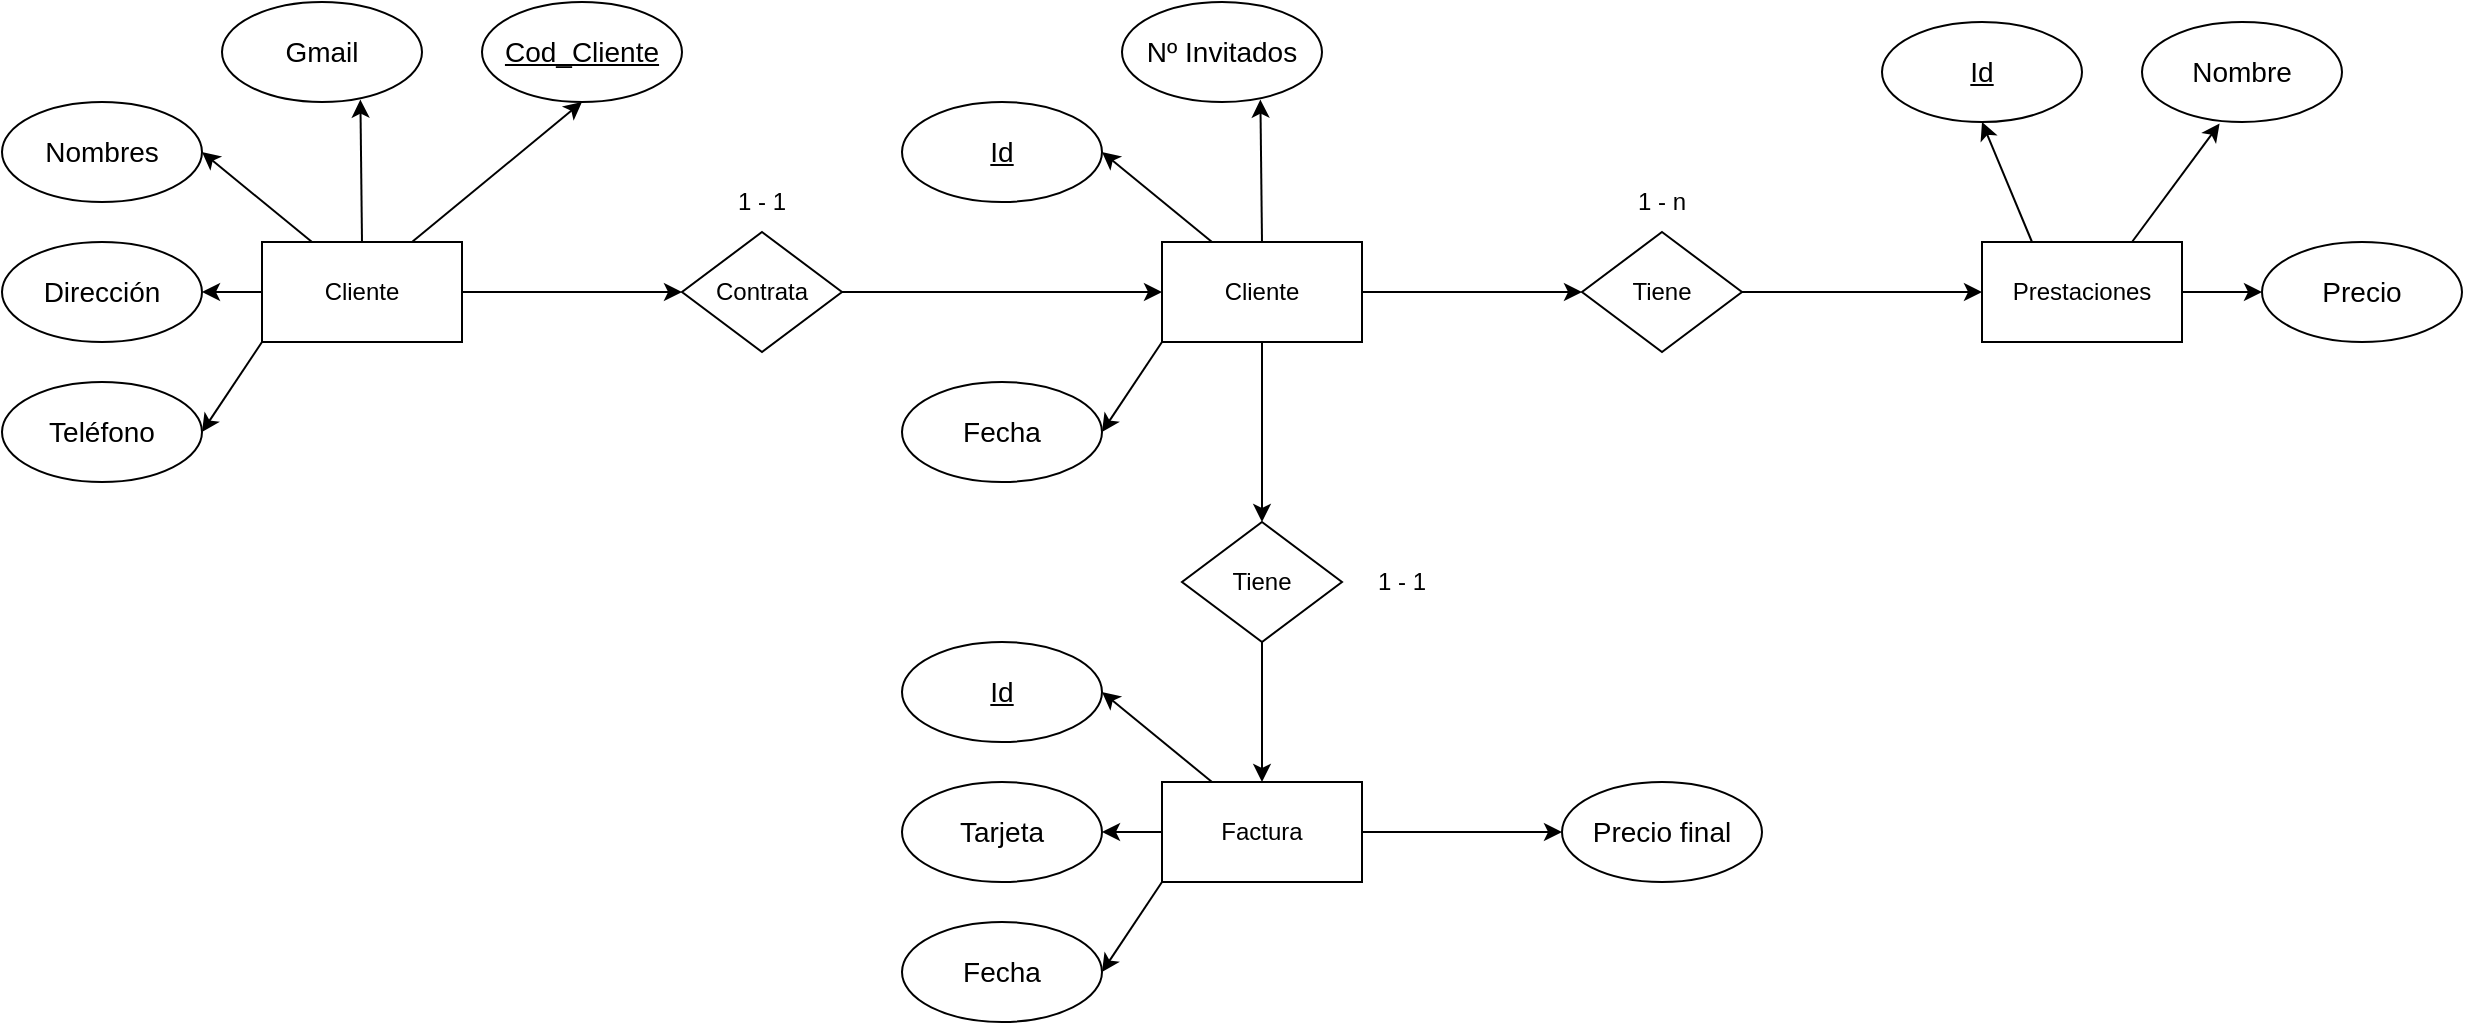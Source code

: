 <mxfile version="22.1.18" type="device">
  <diagram name="Página-1" id="WUtLEwDQs8kKweaMFx0q">
    <mxGraphModel dx="1736" dy="2076" grid="1" gridSize="10" guides="1" tooltips="1" connect="1" arrows="1" fold="1" page="1" pageScale="1" pageWidth="827" pageHeight="1169" math="0" shadow="0">
      <root>
        <mxCell id="0" />
        <mxCell id="1" parent="0" />
        <mxCell id="2ocR5Ox1EHUK39Uekanz-1" value="&lt;font style=&quot;font-size: 14px;&quot;&gt;Nombres&lt;/font&gt;" style="ellipse;whiteSpace=wrap;html=1;" vertex="1" parent="1">
          <mxGeometry x="210" y="170" width="100" height="50" as="geometry" />
        </mxCell>
        <mxCell id="2ocR5Ox1EHUK39Uekanz-10" style="rounded=0;orthogonalLoop=1;jettySize=auto;html=1;exitX=0.25;exitY=0;exitDx=0;exitDy=0;entryX=1;entryY=0.5;entryDx=0;entryDy=0;" edge="1" parent="1" source="2ocR5Ox1EHUK39Uekanz-2" target="2ocR5Ox1EHUK39Uekanz-1">
          <mxGeometry relative="1" as="geometry" />
        </mxCell>
        <mxCell id="2ocR5Ox1EHUK39Uekanz-12" style="rounded=0;orthogonalLoop=1;jettySize=auto;html=1;exitX=0.75;exitY=0;exitDx=0;exitDy=0;entryX=0.5;entryY=1;entryDx=0;entryDy=0;" edge="1" parent="1" source="2ocR5Ox1EHUK39Uekanz-2" target="2ocR5Ox1EHUK39Uekanz-5">
          <mxGeometry relative="1" as="geometry" />
        </mxCell>
        <mxCell id="2ocR5Ox1EHUK39Uekanz-13" value="" style="rounded=0;orthogonalLoop=1;jettySize=auto;html=1;" edge="1" parent="1" source="2ocR5Ox1EHUK39Uekanz-2" target="2ocR5Ox1EHUK39Uekanz-8">
          <mxGeometry relative="1" as="geometry" />
        </mxCell>
        <mxCell id="2ocR5Ox1EHUK39Uekanz-14" style="rounded=0;orthogonalLoop=1;jettySize=auto;html=1;exitX=0;exitY=1;exitDx=0;exitDy=0;entryX=1;entryY=0.5;entryDx=0;entryDy=0;" edge="1" parent="1" source="2ocR5Ox1EHUK39Uekanz-2" target="2ocR5Ox1EHUK39Uekanz-7">
          <mxGeometry relative="1" as="geometry" />
        </mxCell>
        <mxCell id="2ocR5Ox1EHUK39Uekanz-18" value="" style="rounded=0;orthogonalLoop=1;jettySize=auto;html=1;" edge="1" parent="1" source="2ocR5Ox1EHUK39Uekanz-2" target="2ocR5Ox1EHUK39Uekanz-16">
          <mxGeometry relative="1" as="geometry" />
        </mxCell>
        <mxCell id="2ocR5Ox1EHUK39Uekanz-2" value="Cliente" style="rounded=0;whiteSpace=wrap;html=1;" vertex="1" parent="1">
          <mxGeometry x="340" y="240" width="100" height="50" as="geometry" />
        </mxCell>
        <mxCell id="2ocR5Ox1EHUK39Uekanz-5" value="&lt;font style=&quot;font-size: 14px;&quot;&gt;Cod_Cliente&lt;/font&gt;" style="ellipse;whiteSpace=wrap;html=1;fontStyle=4" vertex="1" parent="1">
          <mxGeometry x="450" y="120" width="100" height="50" as="geometry" />
        </mxCell>
        <mxCell id="2ocR5Ox1EHUK39Uekanz-6" value="&lt;font style=&quot;font-size: 14px;&quot;&gt;Gmail&lt;/font&gt;" style="ellipse;whiteSpace=wrap;html=1;" vertex="1" parent="1">
          <mxGeometry x="320" y="120" width="100" height="50" as="geometry" />
        </mxCell>
        <mxCell id="2ocR5Ox1EHUK39Uekanz-7" value="&lt;font style=&quot;font-size: 14px;&quot;&gt;Teléfono&lt;/font&gt;" style="ellipse;whiteSpace=wrap;html=1;" vertex="1" parent="1">
          <mxGeometry x="210" y="310" width="100" height="50" as="geometry" />
        </mxCell>
        <mxCell id="2ocR5Ox1EHUK39Uekanz-8" value="&lt;font style=&quot;font-size: 14px;&quot;&gt;Dirección&lt;/font&gt;" style="ellipse;whiteSpace=wrap;html=1;" vertex="1" parent="1">
          <mxGeometry x="210" y="240" width="100" height="50" as="geometry" />
        </mxCell>
        <mxCell id="2ocR5Ox1EHUK39Uekanz-15" style="rounded=0;orthogonalLoop=1;jettySize=auto;html=1;exitX=0.5;exitY=0;exitDx=0;exitDy=0;entryX=0.692;entryY=0.976;entryDx=0;entryDy=0;entryPerimeter=0;" edge="1" parent="1" source="2ocR5Ox1EHUK39Uekanz-2" target="2ocR5Ox1EHUK39Uekanz-6">
          <mxGeometry relative="1" as="geometry" />
        </mxCell>
        <mxCell id="2ocR5Ox1EHUK39Uekanz-20" value="" style="group" vertex="1" connectable="0" parent="1">
          <mxGeometry x="550" y="205" width="80" height="90" as="geometry" />
        </mxCell>
        <mxCell id="2ocR5Ox1EHUK39Uekanz-16" value="Contrata" style="rhombus;whiteSpace=wrap;html=1;" vertex="1" parent="2ocR5Ox1EHUK39Uekanz-20">
          <mxGeometry y="30" width="80" height="60" as="geometry" />
        </mxCell>
        <mxCell id="2ocR5Ox1EHUK39Uekanz-19" value="1 - 1" style="text;html=1;strokeColor=none;fillColor=none;align=center;verticalAlign=middle;whiteSpace=wrap;rounded=0;" vertex="1" parent="2ocR5Ox1EHUK39Uekanz-20">
          <mxGeometry x="10" width="60" height="30" as="geometry" />
        </mxCell>
        <mxCell id="2ocR5Ox1EHUK39Uekanz-17" style="edgeStyle=orthogonalEdgeStyle;rounded=0;orthogonalLoop=1;jettySize=auto;html=1;exitX=0.5;exitY=1;exitDx=0;exitDy=0;" edge="1" parent="2ocR5Ox1EHUK39Uekanz-20" source="2ocR5Ox1EHUK39Uekanz-16" target="2ocR5Ox1EHUK39Uekanz-16">
          <mxGeometry relative="1" as="geometry" />
        </mxCell>
        <mxCell id="2ocR5Ox1EHUK39Uekanz-21" value="&lt;font style=&quot;font-size: 14px;&quot;&gt;Id&lt;/font&gt;" style="ellipse;whiteSpace=wrap;html=1;fontStyle=4" vertex="1" parent="1">
          <mxGeometry x="660" y="170" width="100" height="50" as="geometry" />
        </mxCell>
        <mxCell id="2ocR5Ox1EHUK39Uekanz-22" style="rounded=0;orthogonalLoop=1;jettySize=auto;html=1;exitX=0.25;exitY=0;exitDx=0;exitDy=0;entryX=1;entryY=0.5;entryDx=0;entryDy=0;" edge="1" parent="1" source="2ocR5Ox1EHUK39Uekanz-27" target="2ocR5Ox1EHUK39Uekanz-21">
          <mxGeometry relative="1" as="geometry" />
        </mxCell>
        <mxCell id="2ocR5Ox1EHUK39Uekanz-25" style="rounded=0;orthogonalLoop=1;jettySize=auto;html=1;exitX=0;exitY=1;exitDx=0;exitDy=0;entryX=1;entryY=0.5;entryDx=0;entryDy=0;" edge="1" parent="1" source="2ocR5Ox1EHUK39Uekanz-27" target="2ocR5Ox1EHUK39Uekanz-30">
          <mxGeometry relative="1" as="geometry" />
        </mxCell>
        <mxCell id="2ocR5Ox1EHUK39Uekanz-26" value="" style="edgeStyle=orthogonalEdgeStyle;rounded=0;orthogonalLoop=1;jettySize=auto;html=1;" edge="1" parent="1" source="2ocR5Ox1EHUK39Uekanz-27" target="2ocR5Ox1EHUK39Uekanz-34">
          <mxGeometry relative="1" as="geometry" />
        </mxCell>
        <mxCell id="2ocR5Ox1EHUK39Uekanz-64" style="edgeStyle=none;rounded=0;orthogonalLoop=1;jettySize=auto;html=1;" edge="1" parent="1" source="2ocR5Ox1EHUK39Uekanz-27" target="2ocR5Ox1EHUK39Uekanz-59">
          <mxGeometry relative="1" as="geometry" />
        </mxCell>
        <mxCell id="2ocR5Ox1EHUK39Uekanz-27" value="Cliente" style="rounded=0;whiteSpace=wrap;html=1;" vertex="1" parent="1">
          <mxGeometry x="790" y="240" width="100" height="50" as="geometry" />
        </mxCell>
        <mxCell id="2ocR5Ox1EHUK39Uekanz-29" value="&lt;font style=&quot;font-size: 14px;&quot;&gt;Nº Invitados&lt;/font&gt;" style="ellipse;whiteSpace=wrap;html=1;" vertex="1" parent="1">
          <mxGeometry x="770" y="120" width="100" height="50" as="geometry" />
        </mxCell>
        <mxCell id="2ocR5Ox1EHUK39Uekanz-30" value="&lt;font style=&quot;font-size: 14px;&quot;&gt;Fecha&lt;/font&gt;" style="ellipse;whiteSpace=wrap;html=1;" vertex="1" parent="1">
          <mxGeometry x="660" y="310" width="100" height="50" as="geometry" />
        </mxCell>
        <mxCell id="2ocR5Ox1EHUK39Uekanz-32" style="rounded=0;orthogonalLoop=1;jettySize=auto;html=1;exitX=0.5;exitY=0;exitDx=0;exitDy=0;entryX=0.692;entryY=0.976;entryDx=0;entryDy=0;entryPerimeter=0;" edge="1" parent="1" source="2ocR5Ox1EHUK39Uekanz-27" target="2ocR5Ox1EHUK39Uekanz-29">
          <mxGeometry relative="1" as="geometry" />
        </mxCell>
        <mxCell id="2ocR5Ox1EHUK39Uekanz-33" value="" style="group" vertex="1" connectable="0" parent="1">
          <mxGeometry x="1000" y="205" width="80" height="90" as="geometry" />
        </mxCell>
        <mxCell id="2ocR5Ox1EHUK39Uekanz-34" value="Tiene" style="rhombus;whiteSpace=wrap;html=1;" vertex="1" parent="2ocR5Ox1EHUK39Uekanz-33">
          <mxGeometry y="30" width="80" height="60" as="geometry" />
        </mxCell>
        <mxCell id="2ocR5Ox1EHUK39Uekanz-35" value="1 - n" style="text;html=1;strokeColor=none;fillColor=none;align=center;verticalAlign=middle;whiteSpace=wrap;rounded=0;" vertex="1" parent="2ocR5Ox1EHUK39Uekanz-33">
          <mxGeometry x="10" width="60" height="30" as="geometry" />
        </mxCell>
        <mxCell id="2ocR5Ox1EHUK39Uekanz-36" style="edgeStyle=orthogonalEdgeStyle;rounded=0;orthogonalLoop=1;jettySize=auto;html=1;exitX=0.5;exitY=1;exitDx=0;exitDy=0;" edge="1" parent="2ocR5Ox1EHUK39Uekanz-33" source="2ocR5Ox1EHUK39Uekanz-34" target="2ocR5Ox1EHUK39Uekanz-34">
          <mxGeometry relative="1" as="geometry" />
        </mxCell>
        <mxCell id="2ocR5Ox1EHUK39Uekanz-37" style="edgeStyle=orthogonalEdgeStyle;rounded=0;orthogonalLoop=1;jettySize=auto;html=1;entryX=0;entryY=0.5;entryDx=0;entryDy=0;" edge="1" parent="1" source="2ocR5Ox1EHUK39Uekanz-16" target="2ocR5Ox1EHUK39Uekanz-27">
          <mxGeometry relative="1" as="geometry" />
        </mxCell>
        <mxCell id="2ocR5Ox1EHUK39Uekanz-38" value="&lt;font style=&quot;font-size: 14px;&quot;&gt;Id&lt;/font&gt;" style="ellipse;whiteSpace=wrap;html=1;fontStyle=4" vertex="1" parent="1">
          <mxGeometry x="1150" y="130" width="100" height="50" as="geometry" />
        </mxCell>
        <mxCell id="2ocR5Ox1EHUK39Uekanz-45" value="" style="edgeStyle=orthogonalEdgeStyle;rounded=0;orthogonalLoop=1;jettySize=auto;html=1;" edge="1" parent="1" source="2ocR5Ox1EHUK39Uekanz-41" target="2ocR5Ox1EHUK39Uekanz-43">
          <mxGeometry relative="1" as="geometry" />
        </mxCell>
        <mxCell id="2ocR5Ox1EHUK39Uekanz-48" style="edgeStyle=none;rounded=0;orthogonalLoop=1;jettySize=auto;html=1;exitX=0.25;exitY=0;exitDx=0;exitDy=0;entryX=0.5;entryY=1;entryDx=0;entryDy=0;" edge="1" parent="1" source="2ocR5Ox1EHUK39Uekanz-41" target="2ocR5Ox1EHUK39Uekanz-38">
          <mxGeometry relative="1" as="geometry" />
        </mxCell>
        <mxCell id="2ocR5Ox1EHUK39Uekanz-41" value="Prestaciones" style="rounded=0;whiteSpace=wrap;html=1;" vertex="1" parent="1">
          <mxGeometry x="1200" y="240" width="100" height="50" as="geometry" />
        </mxCell>
        <mxCell id="2ocR5Ox1EHUK39Uekanz-42" value="&lt;font style=&quot;font-size: 14px;&quot;&gt;Nombre&lt;/font&gt;" style="ellipse;whiteSpace=wrap;html=1;" vertex="1" parent="1">
          <mxGeometry x="1280" y="130" width="100" height="50" as="geometry" />
        </mxCell>
        <mxCell id="2ocR5Ox1EHUK39Uekanz-43" value="&lt;font style=&quot;font-size: 14px;&quot;&gt;Precio&lt;/font&gt;" style="ellipse;whiteSpace=wrap;html=1;" vertex="1" parent="1">
          <mxGeometry x="1340" y="240" width="100" height="50" as="geometry" />
        </mxCell>
        <mxCell id="2ocR5Ox1EHUK39Uekanz-46" style="edgeStyle=orthogonalEdgeStyle;rounded=0;orthogonalLoop=1;jettySize=auto;html=1;" edge="1" parent="1" source="2ocR5Ox1EHUK39Uekanz-34" target="2ocR5Ox1EHUK39Uekanz-41">
          <mxGeometry relative="1" as="geometry" />
        </mxCell>
        <mxCell id="2ocR5Ox1EHUK39Uekanz-47" style="edgeStyle=none;rounded=0;orthogonalLoop=1;jettySize=auto;html=1;exitX=0.75;exitY=0;exitDx=0;exitDy=0;entryX=0.388;entryY=1.016;entryDx=0;entryDy=0;entryPerimeter=0;" edge="1" parent="1" source="2ocR5Ox1EHUK39Uekanz-41" target="2ocR5Ox1EHUK39Uekanz-42">
          <mxGeometry relative="1" as="geometry" />
        </mxCell>
        <mxCell id="2ocR5Ox1EHUK39Uekanz-49" value="&lt;font style=&quot;font-size: 14px;&quot;&gt;&lt;u&gt;Id&lt;/u&gt;&lt;/font&gt;" style="ellipse;whiteSpace=wrap;html=1;" vertex="1" parent="1">
          <mxGeometry x="660" y="440" width="100" height="50" as="geometry" />
        </mxCell>
        <mxCell id="2ocR5Ox1EHUK39Uekanz-50" style="rounded=0;orthogonalLoop=1;jettySize=auto;html=1;exitX=0.25;exitY=0;exitDx=0;exitDy=0;entryX=1;entryY=0.5;entryDx=0;entryDy=0;" edge="1" parent="1" source="2ocR5Ox1EHUK39Uekanz-53" target="2ocR5Ox1EHUK39Uekanz-49">
          <mxGeometry relative="1" as="geometry" />
        </mxCell>
        <mxCell id="2ocR5Ox1EHUK39Uekanz-51" value="" style="rounded=0;orthogonalLoop=1;jettySize=auto;html=1;" edge="1" parent="1" source="2ocR5Ox1EHUK39Uekanz-53" target="2ocR5Ox1EHUK39Uekanz-56">
          <mxGeometry relative="1" as="geometry" />
        </mxCell>
        <mxCell id="2ocR5Ox1EHUK39Uekanz-52" style="rounded=0;orthogonalLoop=1;jettySize=auto;html=1;exitX=0;exitY=1;exitDx=0;exitDy=0;entryX=1;entryY=0.5;entryDx=0;entryDy=0;" edge="1" parent="1" source="2ocR5Ox1EHUK39Uekanz-53" target="2ocR5Ox1EHUK39Uekanz-55">
          <mxGeometry relative="1" as="geometry" />
        </mxCell>
        <mxCell id="2ocR5Ox1EHUK39Uekanz-62" style="edgeStyle=none;rounded=0;orthogonalLoop=1;jettySize=auto;html=1;entryX=0;entryY=0.5;entryDx=0;entryDy=0;" edge="1" parent="1" source="2ocR5Ox1EHUK39Uekanz-53" target="2ocR5Ox1EHUK39Uekanz-54">
          <mxGeometry relative="1" as="geometry" />
        </mxCell>
        <mxCell id="2ocR5Ox1EHUK39Uekanz-53" value="Factura" style="rounded=0;whiteSpace=wrap;html=1;" vertex="1" parent="1">
          <mxGeometry x="790" y="510" width="100" height="50" as="geometry" />
        </mxCell>
        <mxCell id="2ocR5Ox1EHUK39Uekanz-54" value="&lt;span style=&quot;font-size: 14px;&quot;&gt;Precio final&lt;/span&gt;" style="ellipse;whiteSpace=wrap;html=1;" vertex="1" parent="1">
          <mxGeometry x="990" y="510" width="100" height="50" as="geometry" />
        </mxCell>
        <mxCell id="2ocR5Ox1EHUK39Uekanz-55" value="&lt;font style=&quot;font-size: 14px;&quot;&gt;Fecha&lt;/font&gt;" style="ellipse;whiteSpace=wrap;html=1;" vertex="1" parent="1">
          <mxGeometry x="660" y="580" width="100" height="50" as="geometry" />
        </mxCell>
        <mxCell id="2ocR5Ox1EHUK39Uekanz-56" value="&lt;font style=&quot;font-size: 14px;&quot;&gt;Tarjeta&lt;/font&gt;" style="ellipse;whiteSpace=wrap;html=1;" vertex="1" parent="1">
          <mxGeometry x="660" y="510" width="100" height="50" as="geometry" />
        </mxCell>
        <mxCell id="2ocR5Ox1EHUK39Uekanz-66" value="" style="group" vertex="1" connectable="0" parent="1">
          <mxGeometry x="800" y="380" width="140" height="60" as="geometry" />
        </mxCell>
        <mxCell id="2ocR5Ox1EHUK39Uekanz-60" value="1 - 1" style="text;html=1;strokeColor=none;fillColor=none;align=center;verticalAlign=middle;whiteSpace=wrap;rounded=0;" vertex="1" parent="2ocR5Ox1EHUK39Uekanz-66">
          <mxGeometry x="80" y="15" width="60" height="30" as="geometry" />
        </mxCell>
        <mxCell id="2ocR5Ox1EHUK39Uekanz-59" value="Tiene" style="rhombus;whiteSpace=wrap;html=1;" vertex="1" parent="2ocR5Ox1EHUK39Uekanz-66">
          <mxGeometry width="80" height="60" as="geometry" />
        </mxCell>
        <mxCell id="2ocR5Ox1EHUK39Uekanz-61" style="edgeStyle=orthogonalEdgeStyle;rounded=0;orthogonalLoop=1;jettySize=auto;html=1;exitX=0.5;exitY=1;exitDx=0;exitDy=0;" edge="1" parent="2ocR5Ox1EHUK39Uekanz-66" source="2ocR5Ox1EHUK39Uekanz-59" target="2ocR5Ox1EHUK39Uekanz-59">
          <mxGeometry relative="1" as="geometry" />
        </mxCell>
        <mxCell id="2ocR5Ox1EHUK39Uekanz-67" value="" style="edgeStyle=none;rounded=0;orthogonalLoop=1;jettySize=auto;html=1;" edge="1" parent="1" source="2ocR5Ox1EHUK39Uekanz-59" target="2ocR5Ox1EHUK39Uekanz-53">
          <mxGeometry relative="1" as="geometry" />
        </mxCell>
      </root>
    </mxGraphModel>
  </diagram>
</mxfile>
